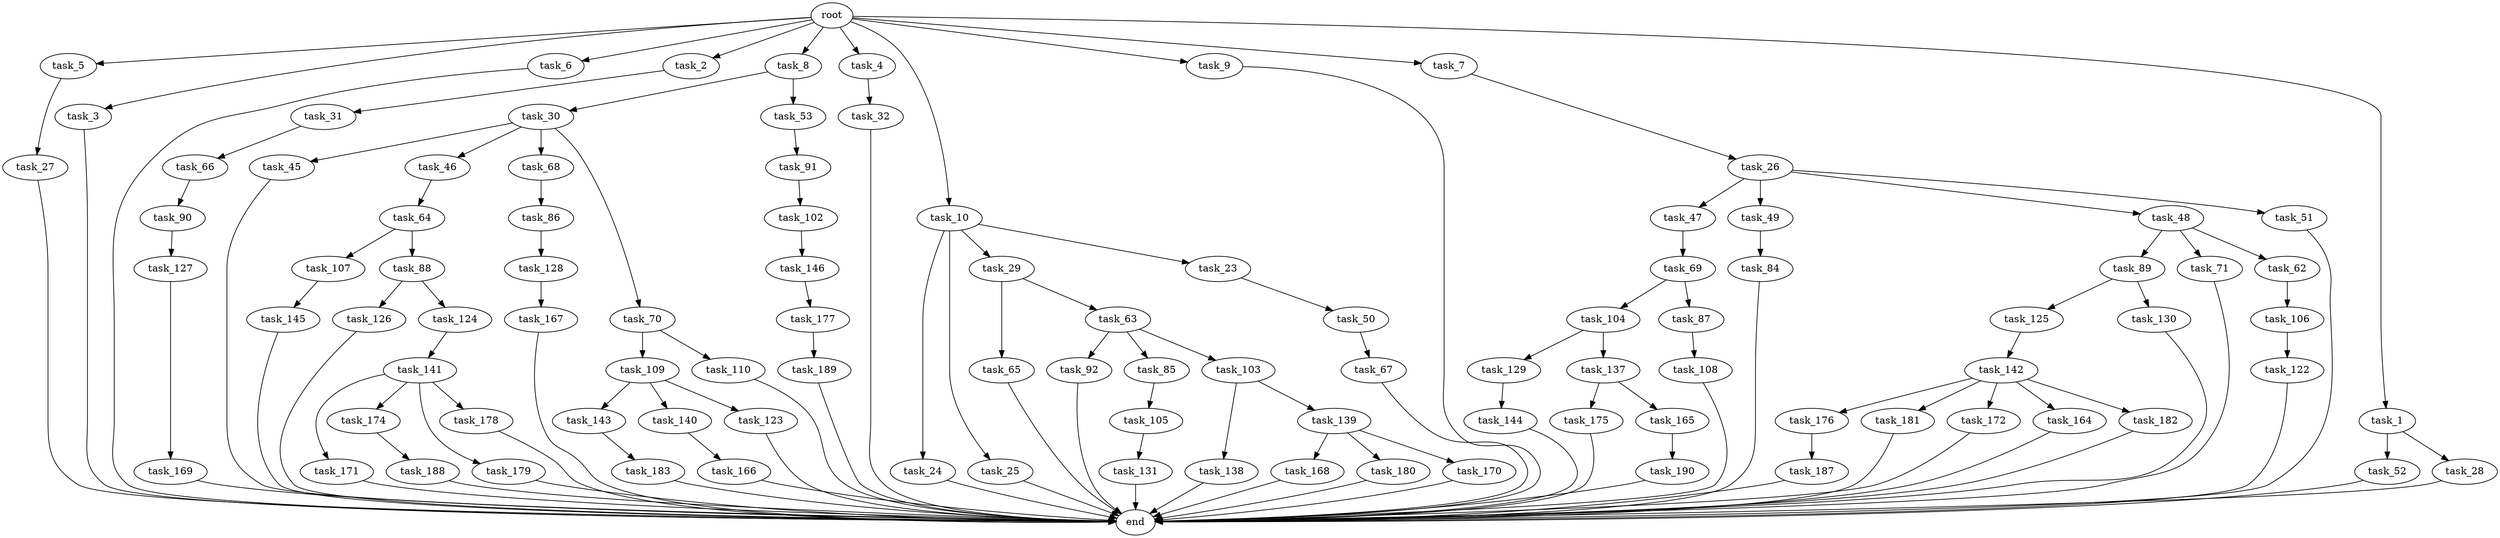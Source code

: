 digraph G {
  task_65 [size="21474836480.000000"];
  task_92 [size="54975581388.800003"];
  task_45 [size="69578470195.199997"];
  task_89 [size="69578470195.199997"];
  task_5 [size="102.400000"];
  task_47 [size="42090679500.800003"];
  task_90 [size="21474836480.000000"];
  task_3 [size="102.400000"];
  task_6 [size="102.400000"];
  task_171 [size="30923764531.200001"];
  task_30 [size="69578470195.199997"];
  task_2 [size="102.400000"];
  task_8 [size="102.400000"];
  task_125 [size="30923764531.200001"];
  task_166 [size="42090679500.800003"];
  task_69 [size="21474836480.000000"];
  task_53 [size="69578470195.199997"];
  task_84 [size="54975581388.800003"];
  task_49 [size="42090679500.800003"];
  task_187 [size="69578470195.199997"];
  task_86 [size="42090679500.800003"];
  task_145 [size="7730941132.800000"];
  task_168 [size="42090679500.800003"];
  task_177 [size="85899345920.000000"];
  task_167 [size="3435973836.800000"];
  task_189 [size="21474836480.000000"];
  task_169 [size="54975581388.800003"];
  task_138 [size="7730941132.800000"];
  task_71 [size="69578470195.199997"];
  task_183 [size="7730941132.800000"];
  task_105 [size="69578470195.199997"];
  task_48 [size="42090679500.800003"];
  task_4 [size="102.400000"];
  task_104 [size="54975581388.800003"];
  task_176 [size="42090679500.800003"];
  task_181 [size="42090679500.800003"];
  task_85 [size="54975581388.800003"];
  task_174 [size="30923764531.200001"];
  task_172 [size="42090679500.800003"];
  task_109 [size="69578470195.199997"];
  task_144 [size="3435973836.800000"];
  task_50 [size="13743895347.200001"];
  task_10 [size="102.400000"];
  task_131 [size="69578470195.199997"];
  task_103 [size="54975581388.800003"];
  task_130 [size="30923764531.200001"];
  task_110 [size="69578470195.199997"];
  task_62 [size="69578470195.199997"];
  task_24 [size="42090679500.800003"];
  task_9 [size="102.400000"];
  task_127 [size="7730941132.800000"];
  task_175 [size="3435973836.800000"];
  task_107 [size="21474836480.000000"];
  task_25 [size="42090679500.800003"];
  task_126 [size="54975581388.800003"];
  task_27 [size="21474836480.000000"];
  task_179 [size="30923764531.200001"];
  end [size="0.000000"];
  task_143 [size="85899345920.000000"];
  task_51 [size="42090679500.800003"];
  task_66 [size="3435973836.800000"];
  task_142 [size="42090679500.800003"];
  root [size="0.000000"];
  task_106 [size="3435973836.800000"];
  task_146 [size="30923764531.200001"];
  task_32 [size="21474836480.000000"];
  task_141 [size="13743895347.200001"];
  task_188 [size="3435973836.800000"];
  task_180 [size="42090679500.800003"];
  task_129 [size="21474836480.000000"];
  task_88 [size="21474836480.000000"];
  task_26 [size="69578470195.199997"];
  task_190 [size="13743895347.200001"];
  task_87 [size="54975581388.800003"];
  task_29 [size="42090679500.800003"];
  task_31 [size="85899345920.000000"];
  task_165 [size="3435973836.800000"];
  task_122 [size="54975581388.800003"];
  task_63 [size="21474836480.000000"];
  task_52 [size="85899345920.000000"];
  task_91 [size="7730941132.800000"];
  task_23 [size="42090679500.800003"];
  task_28 [size="85899345920.000000"];
  task_67 [size="13743895347.200001"];
  task_178 [size="30923764531.200001"];
  task_102 [size="54975581388.800003"];
  task_124 [size="54975581388.800003"];
  task_46 [size="69578470195.199997"];
  task_137 [size="21474836480.000000"];
  task_7 [size="102.400000"];
  task_139 [size="7730941132.800000"];
  task_164 [size="42090679500.800003"];
  task_140 [size="85899345920.000000"];
  task_128 [size="30923764531.200001"];
  task_1 [size="102.400000"];
  task_108 [size="69578470195.199997"];
  task_68 [size="69578470195.199997"];
  task_182 [size="42090679500.800003"];
  task_70 [size="69578470195.199997"];
  task_170 [size="42090679500.800003"];
  task_64 [size="3435973836.800000"];
  task_123 [size="85899345920.000000"];

  task_65 -> end [size="1.000000"];
  task_92 -> end [size="1.000000"];
  task_45 -> end [size="1.000000"];
  task_89 -> task_125 [size="301989888.000000"];
  task_89 -> task_130 [size="301989888.000000"];
  task_5 -> task_27 [size="209715200.000000"];
  task_47 -> task_69 [size="209715200.000000"];
  task_90 -> task_127 [size="75497472.000000"];
  task_3 -> end [size="1.000000"];
  task_6 -> end [size="1.000000"];
  task_171 -> end [size="1.000000"];
  task_30 -> task_45 [size="679477248.000000"];
  task_30 -> task_70 [size="679477248.000000"];
  task_30 -> task_46 [size="679477248.000000"];
  task_30 -> task_68 [size="679477248.000000"];
  task_2 -> task_31 [size="838860800.000000"];
  task_8 -> task_53 [size="679477248.000000"];
  task_8 -> task_30 [size="679477248.000000"];
  task_125 -> task_142 [size="411041792.000000"];
  task_166 -> end [size="1.000000"];
  task_69 -> task_104 [size="536870912.000000"];
  task_69 -> task_87 [size="536870912.000000"];
  task_53 -> task_91 [size="75497472.000000"];
  task_84 -> end [size="1.000000"];
  task_49 -> task_84 [size="536870912.000000"];
  task_187 -> end [size="1.000000"];
  task_86 -> task_128 [size="301989888.000000"];
  task_145 -> end [size="1.000000"];
  task_168 -> end [size="1.000000"];
  task_177 -> task_189 [size="209715200.000000"];
  task_167 -> end [size="1.000000"];
  task_189 -> end [size="1.000000"];
  task_169 -> end [size="1.000000"];
  task_138 -> end [size="1.000000"];
  task_71 -> end [size="1.000000"];
  task_183 -> end [size="1.000000"];
  task_105 -> task_131 [size="679477248.000000"];
  task_48 -> task_62 [size="679477248.000000"];
  task_48 -> task_71 [size="679477248.000000"];
  task_48 -> task_89 [size="679477248.000000"];
  task_4 -> task_32 [size="209715200.000000"];
  task_104 -> task_129 [size="209715200.000000"];
  task_104 -> task_137 [size="209715200.000000"];
  task_176 -> task_187 [size="679477248.000000"];
  task_181 -> end [size="1.000000"];
  task_85 -> task_105 [size="679477248.000000"];
  task_174 -> task_188 [size="33554432.000000"];
  task_172 -> end [size="1.000000"];
  task_109 -> task_123 [size="838860800.000000"];
  task_109 -> task_140 [size="838860800.000000"];
  task_109 -> task_143 [size="838860800.000000"];
  task_144 -> end [size="1.000000"];
  task_50 -> task_67 [size="134217728.000000"];
  task_10 -> task_24 [size="411041792.000000"];
  task_10 -> task_29 [size="411041792.000000"];
  task_10 -> task_25 [size="411041792.000000"];
  task_10 -> task_23 [size="411041792.000000"];
  task_131 -> end [size="1.000000"];
  task_103 -> task_138 [size="75497472.000000"];
  task_103 -> task_139 [size="75497472.000000"];
  task_130 -> end [size="1.000000"];
  task_110 -> end [size="1.000000"];
  task_62 -> task_106 [size="33554432.000000"];
  task_24 -> end [size="1.000000"];
  task_9 -> end [size="1.000000"];
  task_127 -> task_169 [size="536870912.000000"];
  task_175 -> end [size="1.000000"];
  task_107 -> task_145 [size="75497472.000000"];
  task_25 -> end [size="1.000000"];
  task_126 -> end [size="1.000000"];
  task_27 -> end [size="1.000000"];
  task_179 -> end [size="1.000000"];
  task_143 -> task_183 [size="75497472.000000"];
  task_51 -> end [size="1.000000"];
  task_66 -> task_90 [size="209715200.000000"];
  task_142 -> task_181 [size="411041792.000000"];
  task_142 -> task_182 [size="411041792.000000"];
  task_142 -> task_164 [size="411041792.000000"];
  task_142 -> task_176 [size="411041792.000000"];
  task_142 -> task_172 [size="411041792.000000"];
  root -> task_8 [size="1.000000"];
  root -> task_9 [size="1.000000"];
  root -> task_3 [size="1.000000"];
  root -> task_7 [size="1.000000"];
  root -> task_6 [size="1.000000"];
  root -> task_1 [size="1.000000"];
  root -> task_10 [size="1.000000"];
  root -> task_5 [size="1.000000"];
  root -> task_2 [size="1.000000"];
  root -> task_4 [size="1.000000"];
  task_106 -> task_122 [size="536870912.000000"];
  task_146 -> task_177 [size="838860800.000000"];
  task_32 -> end [size="1.000000"];
  task_141 -> task_171 [size="301989888.000000"];
  task_141 -> task_174 [size="301989888.000000"];
  task_141 -> task_179 [size="301989888.000000"];
  task_141 -> task_178 [size="301989888.000000"];
  task_188 -> end [size="1.000000"];
  task_180 -> end [size="1.000000"];
  task_129 -> task_144 [size="33554432.000000"];
  task_88 -> task_126 [size="536870912.000000"];
  task_88 -> task_124 [size="536870912.000000"];
  task_26 -> task_47 [size="411041792.000000"];
  task_26 -> task_49 [size="411041792.000000"];
  task_26 -> task_51 [size="411041792.000000"];
  task_26 -> task_48 [size="411041792.000000"];
  task_190 -> end [size="1.000000"];
  task_87 -> task_108 [size="679477248.000000"];
  task_29 -> task_65 [size="209715200.000000"];
  task_29 -> task_63 [size="209715200.000000"];
  task_31 -> task_66 [size="33554432.000000"];
  task_165 -> task_190 [size="134217728.000000"];
  task_122 -> end [size="1.000000"];
  task_63 -> task_92 [size="536870912.000000"];
  task_63 -> task_103 [size="536870912.000000"];
  task_63 -> task_85 [size="536870912.000000"];
  task_52 -> end [size="1.000000"];
  task_91 -> task_102 [size="536870912.000000"];
  task_23 -> task_50 [size="134217728.000000"];
  task_28 -> end [size="1.000000"];
  task_67 -> end [size="1.000000"];
  task_178 -> end [size="1.000000"];
  task_102 -> task_146 [size="301989888.000000"];
  task_124 -> task_141 [size="134217728.000000"];
  task_46 -> task_64 [size="33554432.000000"];
  task_137 -> task_165 [size="33554432.000000"];
  task_137 -> task_175 [size="33554432.000000"];
  task_7 -> task_26 [size="679477248.000000"];
  task_139 -> task_168 [size="411041792.000000"];
  task_139 -> task_170 [size="411041792.000000"];
  task_139 -> task_180 [size="411041792.000000"];
  task_164 -> end [size="1.000000"];
  task_140 -> task_166 [size="411041792.000000"];
  task_128 -> task_167 [size="33554432.000000"];
  task_1 -> task_28 [size="838860800.000000"];
  task_1 -> task_52 [size="838860800.000000"];
  task_108 -> end [size="1.000000"];
  task_68 -> task_86 [size="411041792.000000"];
  task_182 -> end [size="1.000000"];
  task_70 -> task_109 [size="679477248.000000"];
  task_70 -> task_110 [size="679477248.000000"];
  task_170 -> end [size="1.000000"];
  task_64 -> task_88 [size="209715200.000000"];
  task_64 -> task_107 [size="209715200.000000"];
  task_123 -> end [size="1.000000"];
}
